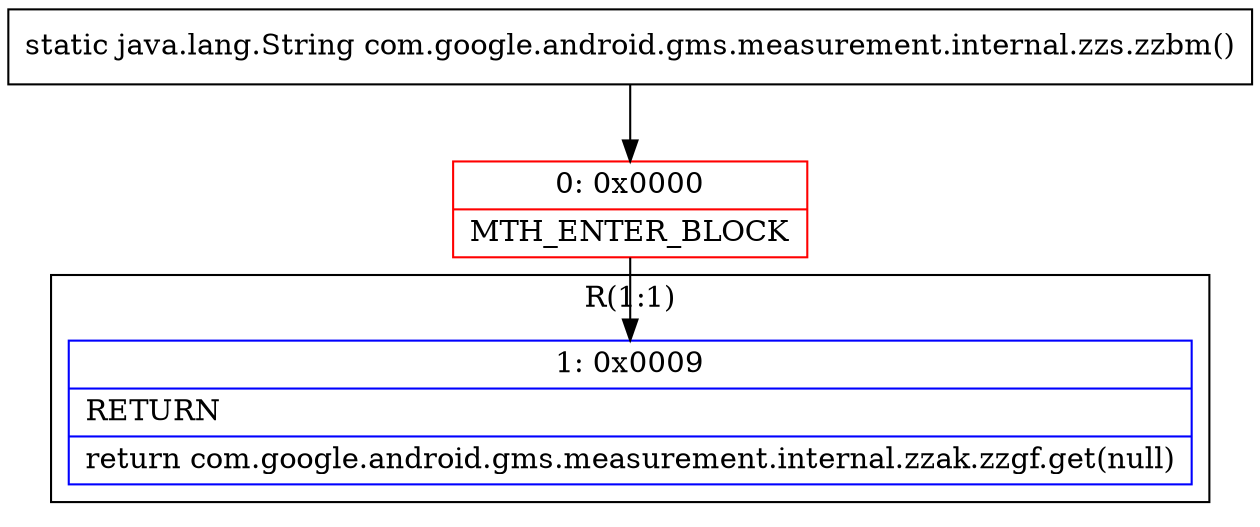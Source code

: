 digraph "CFG forcom.google.android.gms.measurement.internal.zzs.zzbm()Ljava\/lang\/String;" {
subgraph cluster_Region_1283156052 {
label = "R(1:1)";
node [shape=record,color=blue];
Node_1 [shape=record,label="{1\:\ 0x0009|RETURN\l|return com.google.android.gms.measurement.internal.zzak.zzgf.get(null)\l}"];
}
Node_0 [shape=record,color=red,label="{0\:\ 0x0000|MTH_ENTER_BLOCK\l}"];
MethodNode[shape=record,label="{static java.lang.String com.google.android.gms.measurement.internal.zzs.zzbm() }"];
MethodNode -> Node_0;
Node_0 -> Node_1;
}

